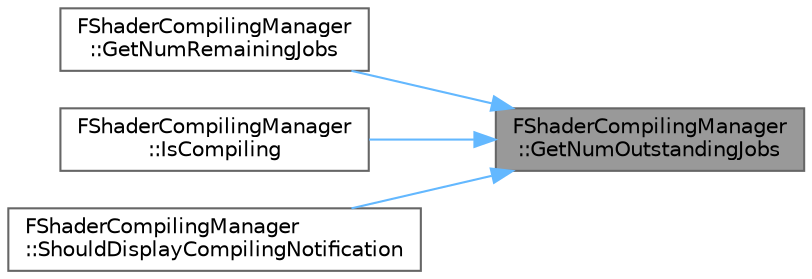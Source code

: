 digraph "FShaderCompilingManager::GetNumOutstandingJobs"
{
 // INTERACTIVE_SVG=YES
 // LATEX_PDF_SIZE
  bgcolor="transparent";
  edge [fontname=Helvetica,fontsize=10,labelfontname=Helvetica,labelfontsize=10];
  node [fontname=Helvetica,fontsize=10,shape=box,height=0.2,width=0.4];
  rankdir="RL";
  Node1 [id="Node000001",label="FShaderCompilingManager\l::GetNumOutstandingJobs",height=0.2,width=0.4,color="gray40", fillcolor="grey60", style="filled", fontcolor="black",tooltip=" "];
  Node1 -> Node2 [id="edge1_Node000001_Node000002",dir="back",color="steelblue1",style="solid",tooltip=" "];
  Node2 [id="Node000002",label="FShaderCompilingManager\l::GetNumRemainingJobs",height=0.2,width=0.4,color="grey40", fillcolor="white", style="filled",URL="$d7/d06/classFShaderCompilingManager.html#acc42213655925a9e2b6b79a492c91f30",tooltip="Returns the number of outstanding compile jobs."];
  Node1 -> Node3 [id="edge2_Node000001_Node000003",dir="back",color="steelblue1",style="solid",tooltip=" "];
  Node3 [id="Node000003",label="FShaderCompilingManager\l::IsCompiling",height=0.2,width=0.4,color="grey40", fillcolor="white", style="filled",URL="$d7/d06/classFShaderCompilingManager.html#a33fb795f03a60d5ebdd316c7198ab376",tooltip="Returns whether async compiling is happening."];
  Node1 -> Node4 [id="edge3_Node000001_Node000004",dir="back",color="steelblue1",style="solid",tooltip=" "];
  Node4 [id="Node000004",label="FShaderCompilingManager\l::ShouldDisplayCompilingNotification",height=0.2,width=0.4,color="grey40", fillcolor="white", style="filled",URL="$d7/d06/classFShaderCompilingManager.html#a213184431f93fec0718ffa333f80d733",tooltip="Returns whether to display a notification that shader compiling is happening in the background."];
}
